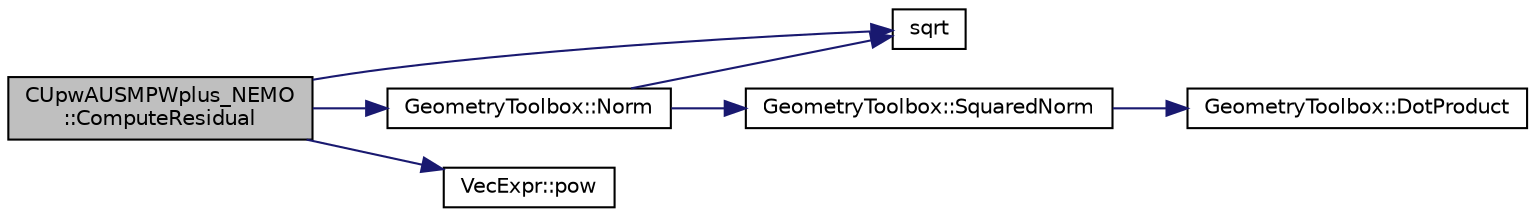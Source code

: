 digraph "CUpwAUSMPWplus_NEMO::ComputeResidual"
{
 // LATEX_PDF_SIZE
  edge [fontname="Helvetica",fontsize="10",labelfontname="Helvetica",labelfontsize="10"];
  node [fontname="Helvetica",fontsize="10",shape=record];
  rankdir="LR";
  Node1 [label="CUpwAUSMPWplus_NEMO\l::ComputeResidual",height=0.2,width=0.4,color="black", fillcolor="grey75", style="filled", fontcolor="black",tooltip="Compute the Roe's flux between two nodes i and j."];
  Node1 -> Node2 [color="midnightblue",fontsize="10",style="solid",fontname="Helvetica"];
  Node2 [label="GeometryToolbox::Norm",height=0.2,width=0.4,color="black", fillcolor="white", style="filled",URL="$group__GeometryToolbox.html#gad8b24e50333c9a8378f7abf18222f36a",tooltip=" "];
  Node2 -> Node3 [color="midnightblue",fontsize="10",style="solid",fontname="Helvetica"];
  Node3 [label="sqrt",height=0.2,width=0.4,color="black", fillcolor="white", style="filled",URL="$group__SIMD.html#ga54a1925ab40fb4249ea255072520de35",tooltip=" "];
  Node2 -> Node4 [color="midnightblue",fontsize="10",style="solid",fontname="Helvetica"];
  Node4 [label="GeometryToolbox::SquaredNorm",height=0.2,width=0.4,color="black", fillcolor="white", style="filled",URL="$group__GeometryToolbox.html#ga98c9b9314cc6352c9bba49b8cfb4b056",tooltip=" "];
  Node4 -> Node5 [color="midnightblue",fontsize="10",style="solid",fontname="Helvetica"];
  Node5 [label="GeometryToolbox::DotProduct",height=0.2,width=0.4,color="black", fillcolor="white", style="filled",URL="$group__GeometryToolbox.html#ga7ec3e1e20fab73dbf0159fe38492cc89",tooltip=" "];
  Node1 -> Node6 [color="midnightblue",fontsize="10",style="solid",fontname="Helvetica"];
  Node6 [label="VecExpr::pow",height=0.2,width=0.4,color="black", fillcolor="white", style="filled",URL="$group__VecExpr.html#ga7fb255e1f2a1773d3cc6ff7bee1aadd2",tooltip=" "];
  Node1 -> Node3 [color="midnightblue",fontsize="10",style="solid",fontname="Helvetica"];
}
